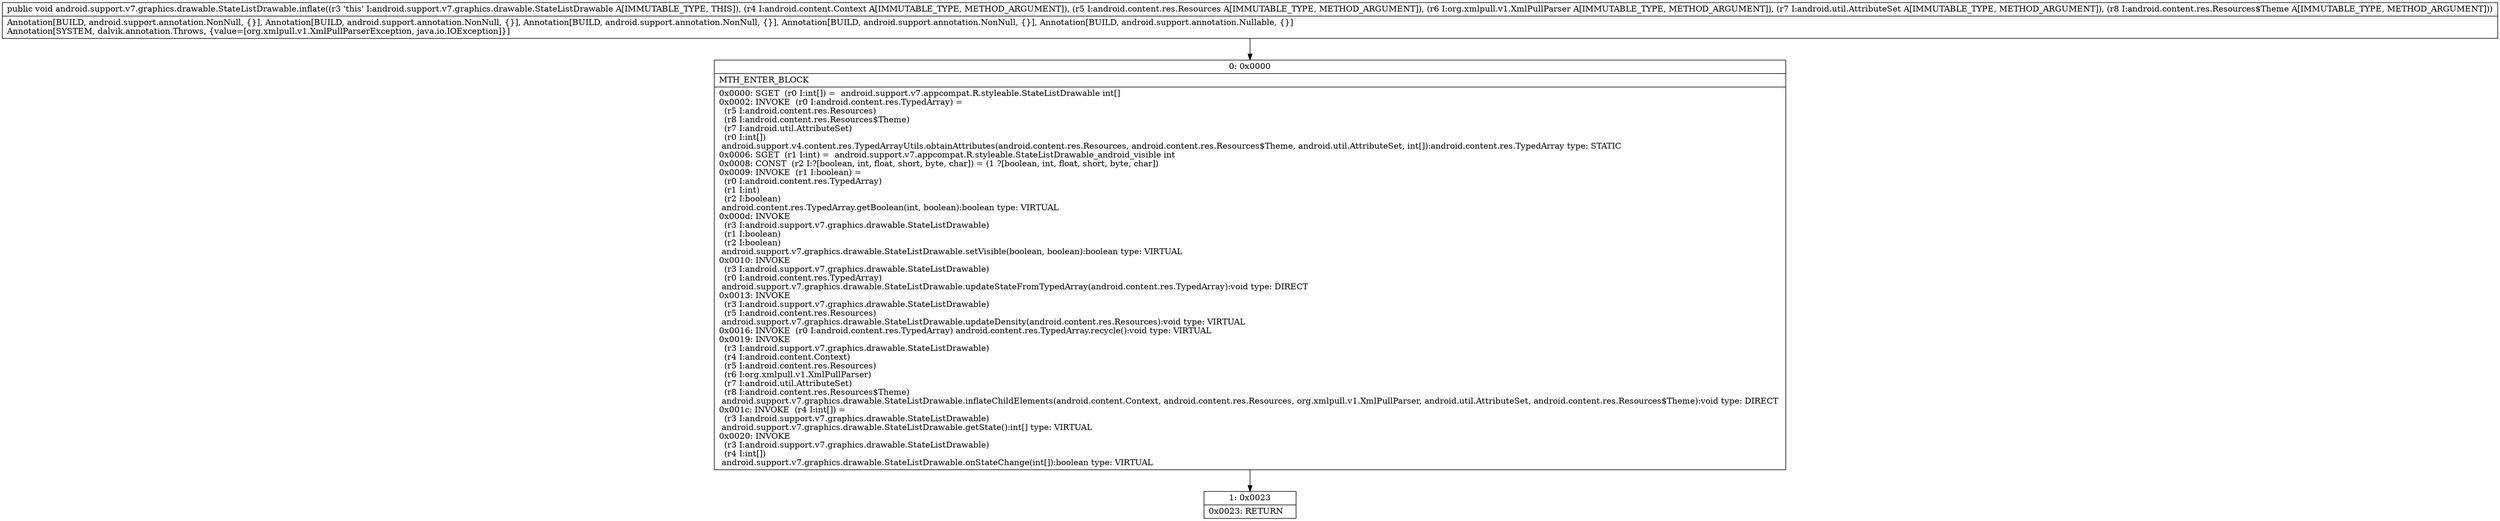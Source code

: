 digraph "CFG forandroid.support.v7.graphics.drawable.StateListDrawable.inflate(Landroid\/content\/Context;Landroid\/content\/res\/Resources;Lorg\/xmlpull\/v1\/XmlPullParser;Landroid\/util\/AttributeSet;Landroid\/content\/res\/Resources$Theme;)V" {
Node_0 [shape=record,label="{0\:\ 0x0000|MTH_ENTER_BLOCK\l|0x0000: SGET  (r0 I:int[]) =  android.support.v7.appcompat.R.styleable.StateListDrawable int[] \l0x0002: INVOKE  (r0 I:android.content.res.TypedArray) = \l  (r5 I:android.content.res.Resources)\l  (r8 I:android.content.res.Resources$Theme)\l  (r7 I:android.util.AttributeSet)\l  (r0 I:int[])\l android.support.v4.content.res.TypedArrayUtils.obtainAttributes(android.content.res.Resources, android.content.res.Resources$Theme, android.util.AttributeSet, int[]):android.content.res.TypedArray type: STATIC \l0x0006: SGET  (r1 I:int) =  android.support.v7.appcompat.R.styleable.StateListDrawable_android_visible int \l0x0008: CONST  (r2 I:?[boolean, int, float, short, byte, char]) = (1 ?[boolean, int, float, short, byte, char]) \l0x0009: INVOKE  (r1 I:boolean) = \l  (r0 I:android.content.res.TypedArray)\l  (r1 I:int)\l  (r2 I:boolean)\l android.content.res.TypedArray.getBoolean(int, boolean):boolean type: VIRTUAL \l0x000d: INVOKE  \l  (r3 I:android.support.v7.graphics.drawable.StateListDrawable)\l  (r1 I:boolean)\l  (r2 I:boolean)\l android.support.v7.graphics.drawable.StateListDrawable.setVisible(boolean, boolean):boolean type: VIRTUAL \l0x0010: INVOKE  \l  (r3 I:android.support.v7.graphics.drawable.StateListDrawable)\l  (r0 I:android.content.res.TypedArray)\l android.support.v7.graphics.drawable.StateListDrawable.updateStateFromTypedArray(android.content.res.TypedArray):void type: DIRECT \l0x0013: INVOKE  \l  (r3 I:android.support.v7.graphics.drawable.StateListDrawable)\l  (r5 I:android.content.res.Resources)\l android.support.v7.graphics.drawable.StateListDrawable.updateDensity(android.content.res.Resources):void type: VIRTUAL \l0x0016: INVOKE  (r0 I:android.content.res.TypedArray) android.content.res.TypedArray.recycle():void type: VIRTUAL \l0x0019: INVOKE  \l  (r3 I:android.support.v7.graphics.drawable.StateListDrawable)\l  (r4 I:android.content.Context)\l  (r5 I:android.content.res.Resources)\l  (r6 I:org.xmlpull.v1.XmlPullParser)\l  (r7 I:android.util.AttributeSet)\l  (r8 I:android.content.res.Resources$Theme)\l android.support.v7.graphics.drawable.StateListDrawable.inflateChildElements(android.content.Context, android.content.res.Resources, org.xmlpull.v1.XmlPullParser, android.util.AttributeSet, android.content.res.Resources$Theme):void type: DIRECT \l0x001c: INVOKE  (r4 I:int[]) = \l  (r3 I:android.support.v7.graphics.drawable.StateListDrawable)\l android.support.v7.graphics.drawable.StateListDrawable.getState():int[] type: VIRTUAL \l0x0020: INVOKE  \l  (r3 I:android.support.v7.graphics.drawable.StateListDrawable)\l  (r4 I:int[])\l android.support.v7.graphics.drawable.StateListDrawable.onStateChange(int[]):boolean type: VIRTUAL \l}"];
Node_1 [shape=record,label="{1\:\ 0x0023|0x0023: RETURN   \l}"];
MethodNode[shape=record,label="{public void android.support.v7.graphics.drawable.StateListDrawable.inflate((r3 'this' I:android.support.v7.graphics.drawable.StateListDrawable A[IMMUTABLE_TYPE, THIS]), (r4 I:android.content.Context A[IMMUTABLE_TYPE, METHOD_ARGUMENT]), (r5 I:android.content.res.Resources A[IMMUTABLE_TYPE, METHOD_ARGUMENT]), (r6 I:org.xmlpull.v1.XmlPullParser A[IMMUTABLE_TYPE, METHOD_ARGUMENT]), (r7 I:android.util.AttributeSet A[IMMUTABLE_TYPE, METHOD_ARGUMENT]), (r8 I:android.content.res.Resources$Theme A[IMMUTABLE_TYPE, METHOD_ARGUMENT]))  | Annotation[BUILD, android.support.annotation.NonNull, \{\}], Annotation[BUILD, android.support.annotation.NonNull, \{\}], Annotation[BUILD, android.support.annotation.NonNull, \{\}], Annotation[BUILD, android.support.annotation.NonNull, \{\}], Annotation[BUILD, android.support.annotation.Nullable, \{\}]\lAnnotation[SYSTEM, dalvik.annotation.Throws, \{value=[org.xmlpull.v1.XmlPullParserException, java.io.IOException]\}]\l}"];
MethodNode -> Node_0;
Node_0 -> Node_1;
}

